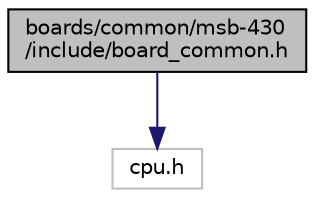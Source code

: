 digraph "boards/common/msb-430/include/board_common.h"
{
 // LATEX_PDF_SIZE
  edge [fontname="Helvetica",fontsize="10",labelfontname="Helvetica",labelfontsize="10"];
  node [fontname="Helvetica",fontsize="10",shape=record];
  Node1 [label="boards/common/msb-430\l/include/board_common.h",height=0.2,width=0.4,color="black", fillcolor="grey75", style="filled", fontcolor="black",tooltip="Common definitions for all msb-430 based boards."];
  Node1 -> Node2 [color="midnightblue",fontsize="10",style="solid",fontname="Helvetica"];
  Node2 [label="cpu.h",height=0.2,width=0.4,color="grey75", fillcolor="white", style="filled",tooltip=" "];
}
